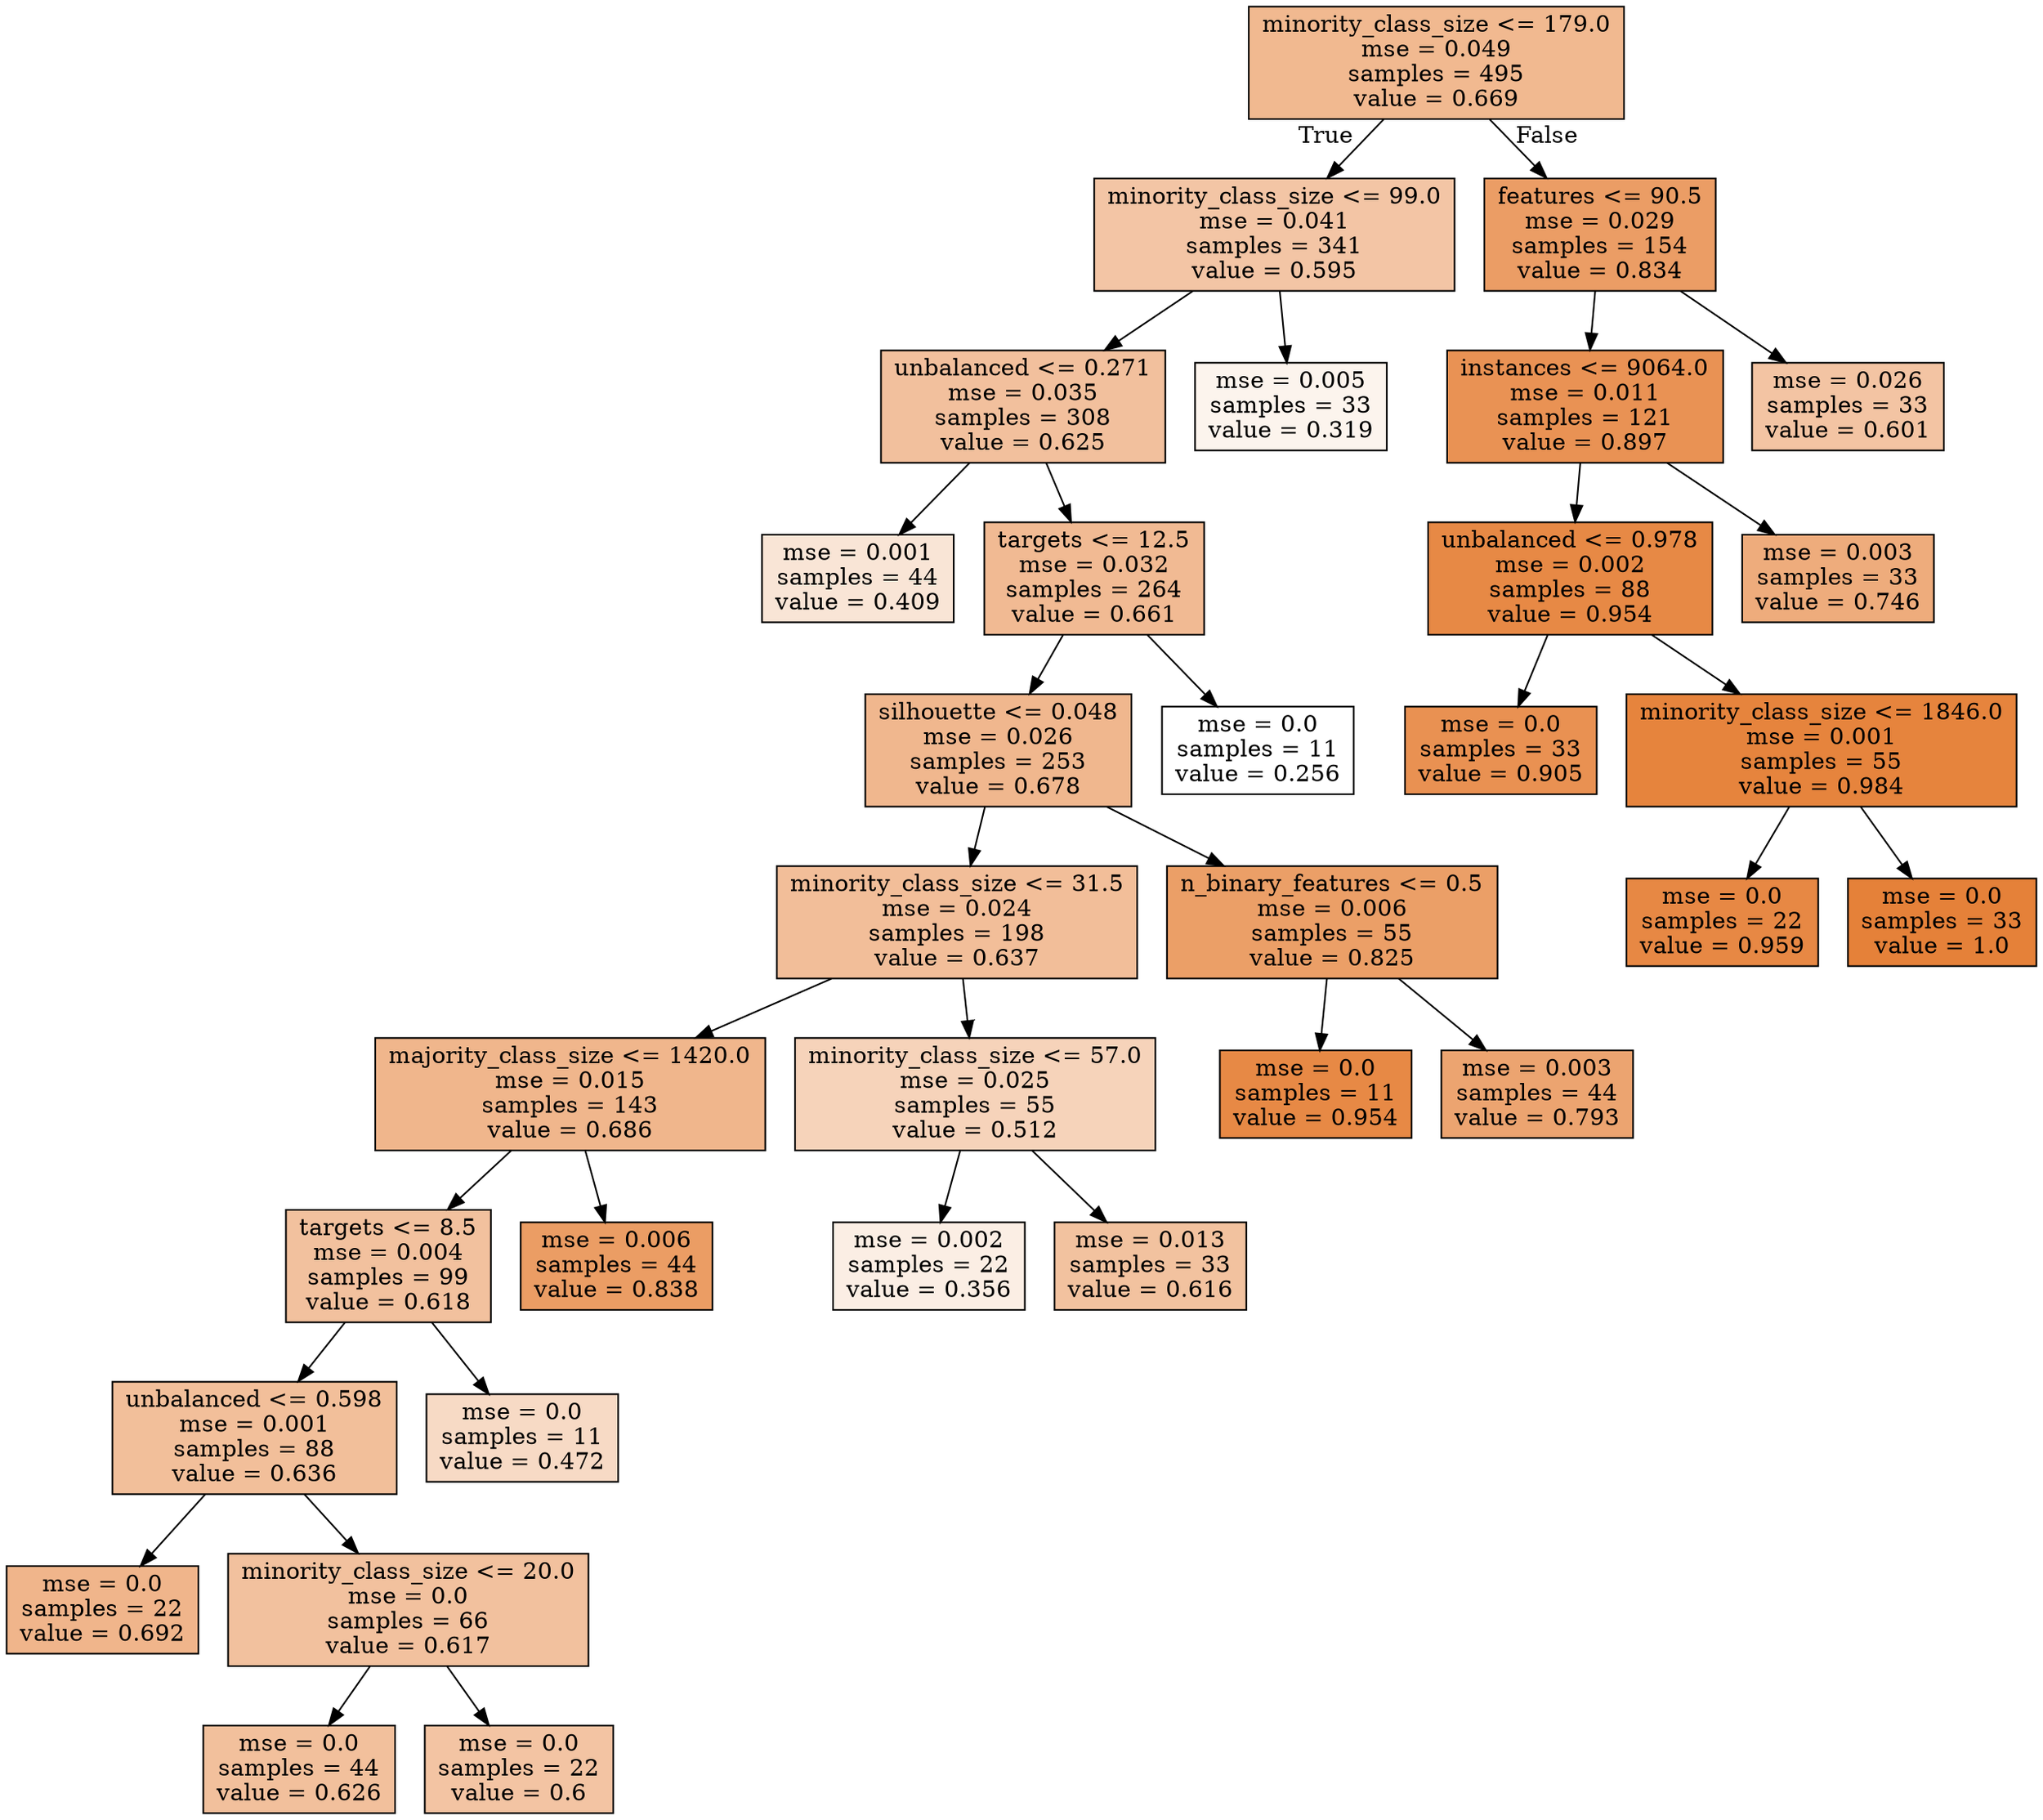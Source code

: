 digraph Tree {
node [shape=box, style="filled", color="black"] ;
0 [label="minority_class_size <= 179.0\nmse = 0.049\nsamples = 495\nvalue = 0.669", fillcolor="#e581398e"] ;
1 [label="minority_class_size <= 99.0\nmse = 0.041\nsamples = 341\nvalue = 0.595", fillcolor="#e5813974"] ;
0 -> 1 [labeldistance=2.5, labelangle=45, headlabel="True"] ;
2 [label="unbalanced <= 0.271\nmse = 0.035\nsamples = 308\nvalue = 0.625", fillcolor="#e581397e"] ;
1 -> 2 ;
3 [label="mse = 0.001\nsamples = 44\nvalue = 0.409", fillcolor="#e5813934"] ;
2 -> 3 ;
4 [label="targets <= 12.5\nmse = 0.032\nsamples = 264\nvalue = 0.661", fillcolor="#e581398b"] ;
2 -> 4 ;
5 [label="silhouette <= 0.048\nmse = 0.026\nsamples = 253\nvalue = 0.678", fillcolor="#e5813991"] ;
4 -> 5 ;
6 [label="minority_class_size <= 31.5\nmse = 0.024\nsamples = 198\nvalue = 0.637", fillcolor="#e5813983"] ;
5 -> 6 ;
7 [label="majority_class_size <= 1420.0\nmse = 0.015\nsamples = 143\nvalue = 0.686", fillcolor="#e5813993"] ;
6 -> 7 ;
8 [label="targets <= 8.5\nmse = 0.004\nsamples = 99\nvalue = 0.618", fillcolor="#e581397c"] ;
7 -> 8 ;
9 [label="unbalanced <= 0.598\nmse = 0.001\nsamples = 88\nvalue = 0.636", fillcolor="#e5813982"] ;
8 -> 9 ;
10 [label="mse = 0.0\nsamples = 22\nvalue = 0.692", fillcolor="#e5813995"] ;
9 -> 10 ;
11 [label="minority_class_size <= 20.0\nmse = 0.0\nsamples = 66\nvalue = 0.617", fillcolor="#e581397c"] ;
9 -> 11 ;
12 [label="mse = 0.0\nsamples = 44\nvalue = 0.626", fillcolor="#e581397f"] ;
11 -> 12 ;
13 [label="mse = 0.0\nsamples = 22\nvalue = 0.6", fillcolor="#e5813976"] ;
11 -> 13 ;
14 [label="mse = 0.0\nsamples = 11\nvalue = 0.472", fillcolor="#e581394a"] ;
8 -> 14 ;
15 [label="mse = 0.006\nsamples = 44\nvalue = 0.838", fillcolor="#e58139c7"] ;
7 -> 15 ;
16 [label="minority_class_size <= 57.0\nmse = 0.025\nsamples = 55\nvalue = 0.512", fillcolor="#e5813958"] ;
6 -> 16 ;
17 [label="mse = 0.002\nsamples = 22\nvalue = 0.356", fillcolor="#e5813922"] ;
16 -> 17 ;
18 [label="mse = 0.013\nsamples = 33\nvalue = 0.616", fillcolor="#e581397b"] ;
16 -> 18 ;
19 [label="n_binary_features <= 0.5\nmse = 0.006\nsamples = 55\nvalue = 0.825", fillcolor="#e58139c3"] ;
5 -> 19 ;
20 [label="mse = 0.0\nsamples = 11\nvalue = 0.954", fillcolor="#e58139ef"] ;
19 -> 20 ;
21 [label="mse = 0.003\nsamples = 44\nvalue = 0.793", fillcolor="#e58139b8"] ;
19 -> 21 ;
22 [label="mse = 0.0\nsamples = 11\nvalue = 0.256", fillcolor="#e5813900"] ;
4 -> 22 ;
23 [label="mse = 0.005\nsamples = 33\nvalue = 0.319", fillcolor="#e5813916"] ;
1 -> 23 ;
24 [label="features <= 90.5\nmse = 0.029\nsamples = 154\nvalue = 0.834", fillcolor="#e58139c6"] ;
0 -> 24 [labeldistance=2.5, labelangle=-45, headlabel="False"] ;
25 [label="instances <= 9064.0\nmse = 0.011\nsamples = 121\nvalue = 0.897", fillcolor="#e58139dc"] ;
24 -> 25 ;
26 [label="unbalanced <= 0.978\nmse = 0.002\nsamples = 88\nvalue = 0.954", fillcolor="#e58139ef"] ;
25 -> 26 ;
27 [label="mse = 0.0\nsamples = 33\nvalue = 0.905", fillcolor="#e58139de"] ;
26 -> 27 ;
28 [label="minority_class_size <= 1846.0\nmse = 0.001\nsamples = 55\nvalue = 0.984", fillcolor="#e58139f9"] ;
26 -> 28 ;
29 [label="mse = 0.0\nsamples = 22\nvalue = 0.959", fillcolor="#e58139f1"] ;
28 -> 29 ;
30 [label="mse = 0.0\nsamples = 33\nvalue = 1.0", fillcolor="#e58139ff"] ;
28 -> 30 ;
31 [label="mse = 0.003\nsamples = 33\nvalue = 0.746", fillcolor="#e58139a8"] ;
25 -> 31 ;
32 [label="mse = 0.026\nsamples = 33\nvalue = 0.601", fillcolor="#e5813976"] ;
24 -> 32 ;
}